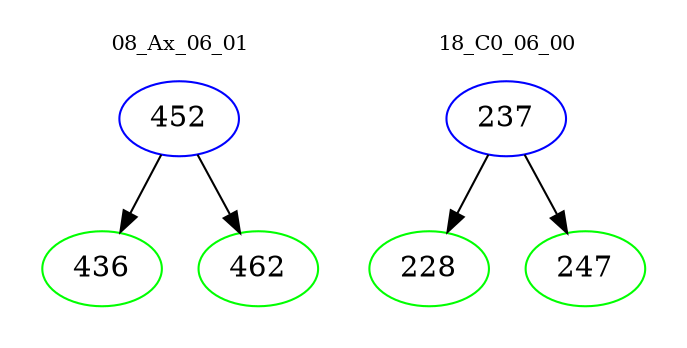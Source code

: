 digraph{
subgraph cluster_0 {
color = white
label = "08_Ax_06_01";
fontsize=10;
T0_452 [label="452", color="blue"]
T0_452 -> T0_436 [color="black"]
T0_436 [label="436", color="green"]
T0_452 -> T0_462 [color="black"]
T0_462 [label="462", color="green"]
}
subgraph cluster_1 {
color = white
label = "18_C0_06_00";
fontsize=10;
T1_237 [label="237", color="blue"]
T1_237 -> T1_228 [color="black"]
T1_228 [label="228", color="green"]
T1_237 -> T1_247 [color="black"]
T1_247 [label="247", color="green"]
}
}
